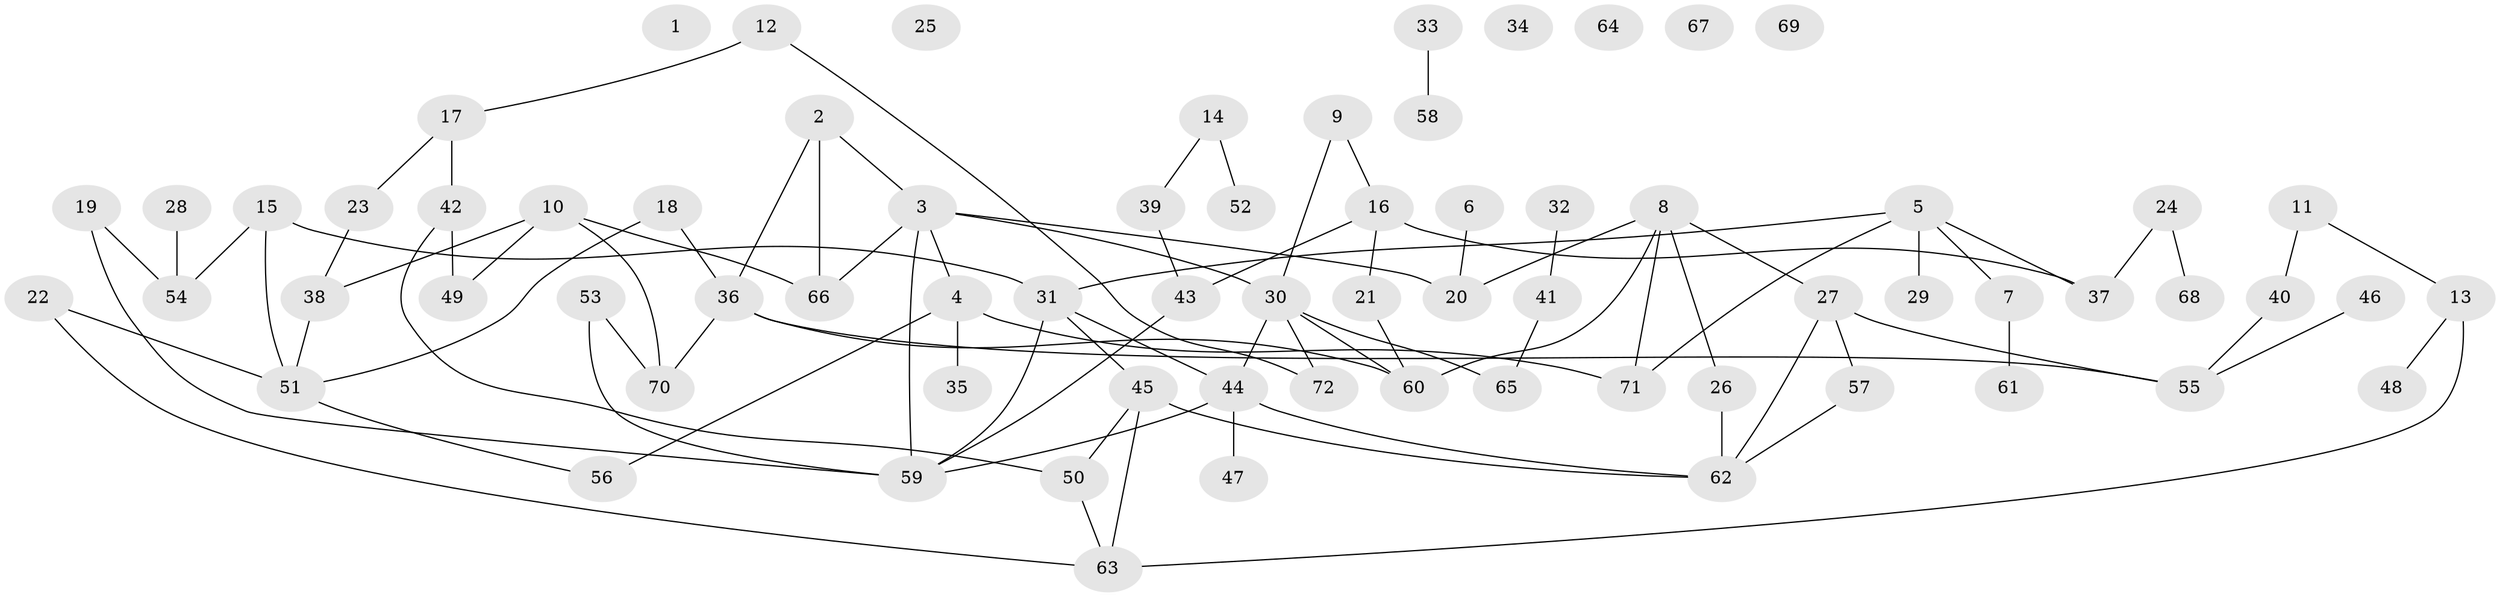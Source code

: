 // coarse degree distribution, {0: 0.12, 3: 0.1, 6: 0.12, 1: 0.2, 5: 0.06, 2: 0.28, 4: 0.1, 8: 0.02}
// Generated by graph-tools (version 1.1) at 2025/23/03/03/25 07:23:27]
// undirected, 72 vertices, 91 edges
graph export_dot {
graph [start="1"]
  node [color=gray90,style=filled];
  1;
  2;
  3;
  4;
  5;
  6;
  7;
  8;
  9;
  10;
  11;
  12;
  13;
  14;
  15;
  16;
  17;
  18;
  19;
  20;
  21;
  22;
  23;
  24;
  25;
  26;
  27;
  28;
  29;
  30;
  31;
  32;
  33;
  34;
  35;
  36;
  37;
  38;
  39;
  40;
  41;
  42;
  43;
  44;
  45;
  46;
  47;
  48;
  49;
  50;
  51;
  52;
  53;
  54;
  55;
  56;
  57;
  58;
  59;
  60;
  61;
  62;
  63;
  64;
  65;
  66;
  67;
  68;
  69;
  70;
  71;
  72;
  2 -- 3;
  2 -- 36;
  2 -- 66;
  3 -- 4;
  3 -- 20;
  3 -- 30;
  3 -- 59;
  3 -- 66;
  4 -- 35;
  4 -- 56;
  4 -- 71;
  5 -- 7;
  5 -- 29;
  5 -- 31;
  5 -- 37;
  5 -- 71;
  6 -- 20;
  7 -- 61;
  8 -- 20;
  8 -- 26;
  8 -- 27;
  8 -- 60;
  8 -- 71;
  9 -- 16;
  9 -- 30;
  10 -- 38;
  10 -- 49;
  10 -- 66;
  10 -- 70;
  11 -- 13;
  11 -- 40;
  12 -- 17;
  12 -- 72;
  13 -- 48;
  13 -- 63;
  14 -- 39;
  14 -- 52;
  15 -- 31;
  15 -- 51;
  15 -- 54;
  16 -- 21;
  16 -- 37;
  16 -- 43;
  17 -- 23;
  17 -- 42;
  18 -- 36;
  18 -- 51;
  19 -- 54;
  19 -- 59;
  21 -- 60;
  22 -- 51;
  22 -- 63;
  23 -- 38;
  24 -- 37;
  24 -- 68;
  26 -- 62;
  27 -- 55;
  27 -- 57;
  27 -- 62;
  28 -- 54;
  30 -- 44;
  30 -- 60;
  30 -- 65;
  30 -- 72;
  31 -- 44;
  31 -- 45;
  31 -- 59;
  32 -- 41;
  33 -- 58;
  36 -- 55;
  36 -- 60;
  36 -- 70;
  38 -- 51;
  39 -- 43;
  40 -- 55;
  41 -- 65;
  42 -- 49;
  42 -- 50;
  43 -- 59;
  44 -- 47;
  44 -- 59;
  44 -- 62;
  45 -- 50;
  45 -- 62;
  45 -- 63;
  46 -- 55;
  50 -- 63;
  51 -- 56;
  53 -- 59;
  53 -- 70;
  57 -- 62;
}
